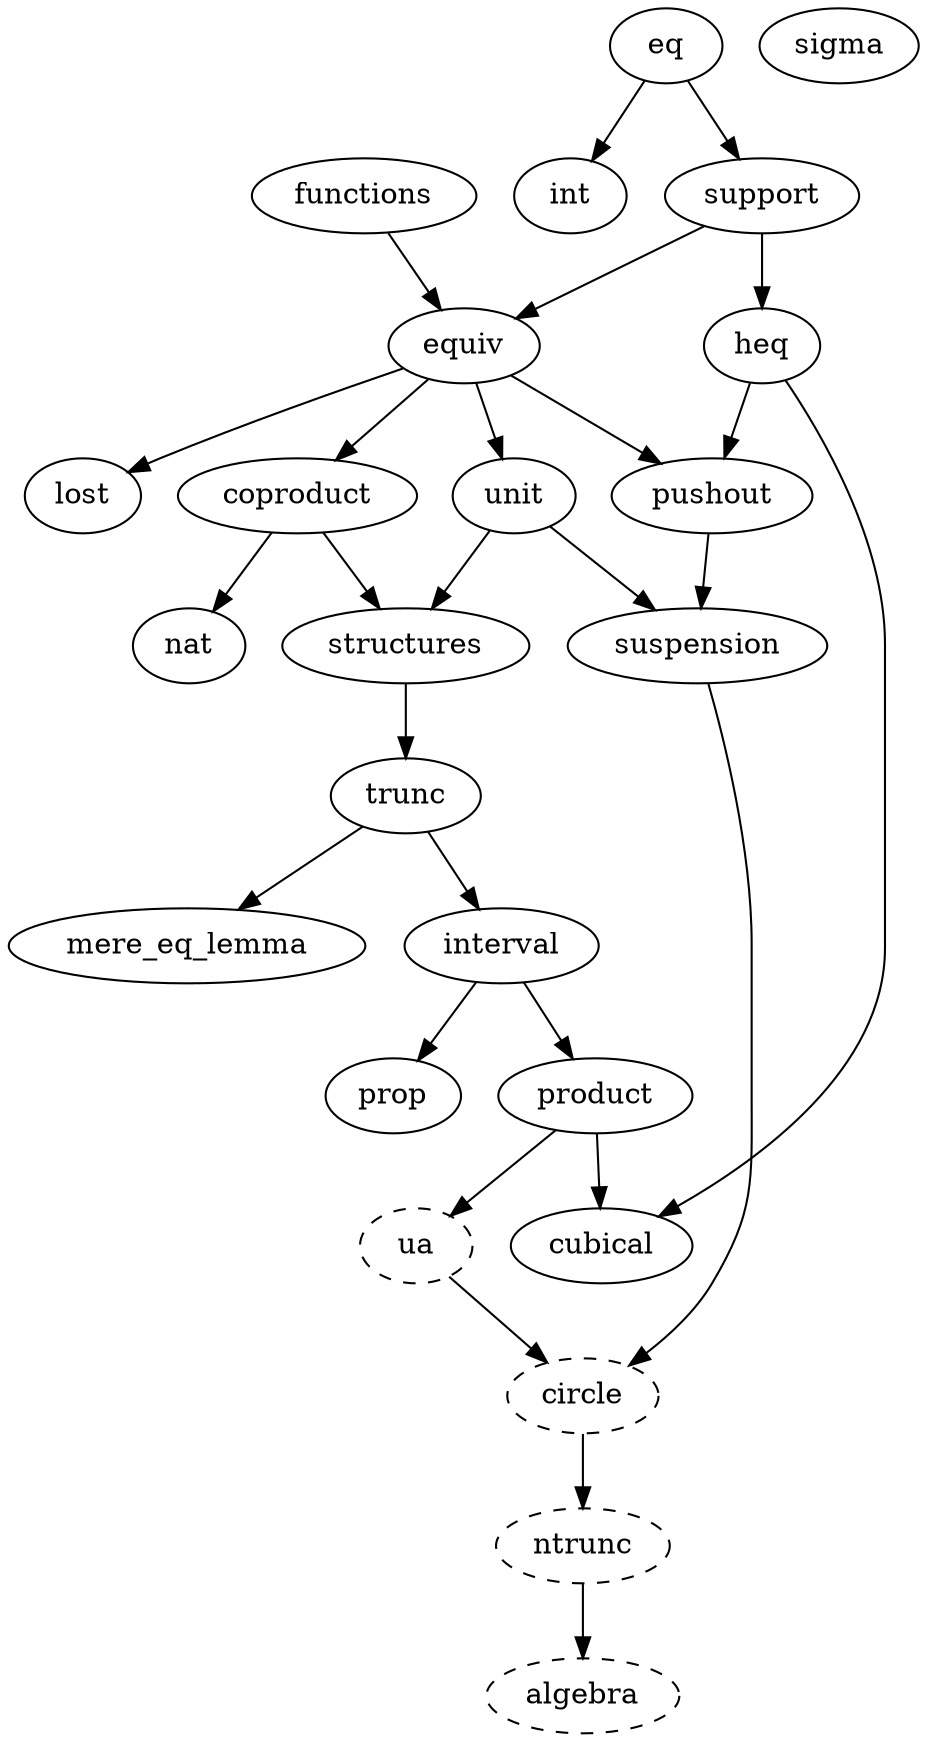 digraph dependency_map {
  algebra [style=dashed]
  ntrunc -> algebra

  circle [style=dashed]
  suspension -> circle
  ua -> circle

  equiv -> coproduct

  heq -> cubical
  product -> cubical

  support -> heq

  support -> equiv
  functions -> equiv

  eq -> int

  trunc -> interval

  trunc -> mere_eq_lemma

  ntrunc [style=dashed]
  circle -> ntrunc

  interval -> product

  interval -> prop

  heq -> pushout
  equiv -> pushout

  unit -> structures
  coproduct -> structures

  eq -> support

  pushout -> suspension
  unit -> suspension

  structures -> trunc

  ua [style=dashed]
  product -> ua

  equiv -> unit

  coproduct -> nat

  equiv -> lost

  sigma
}